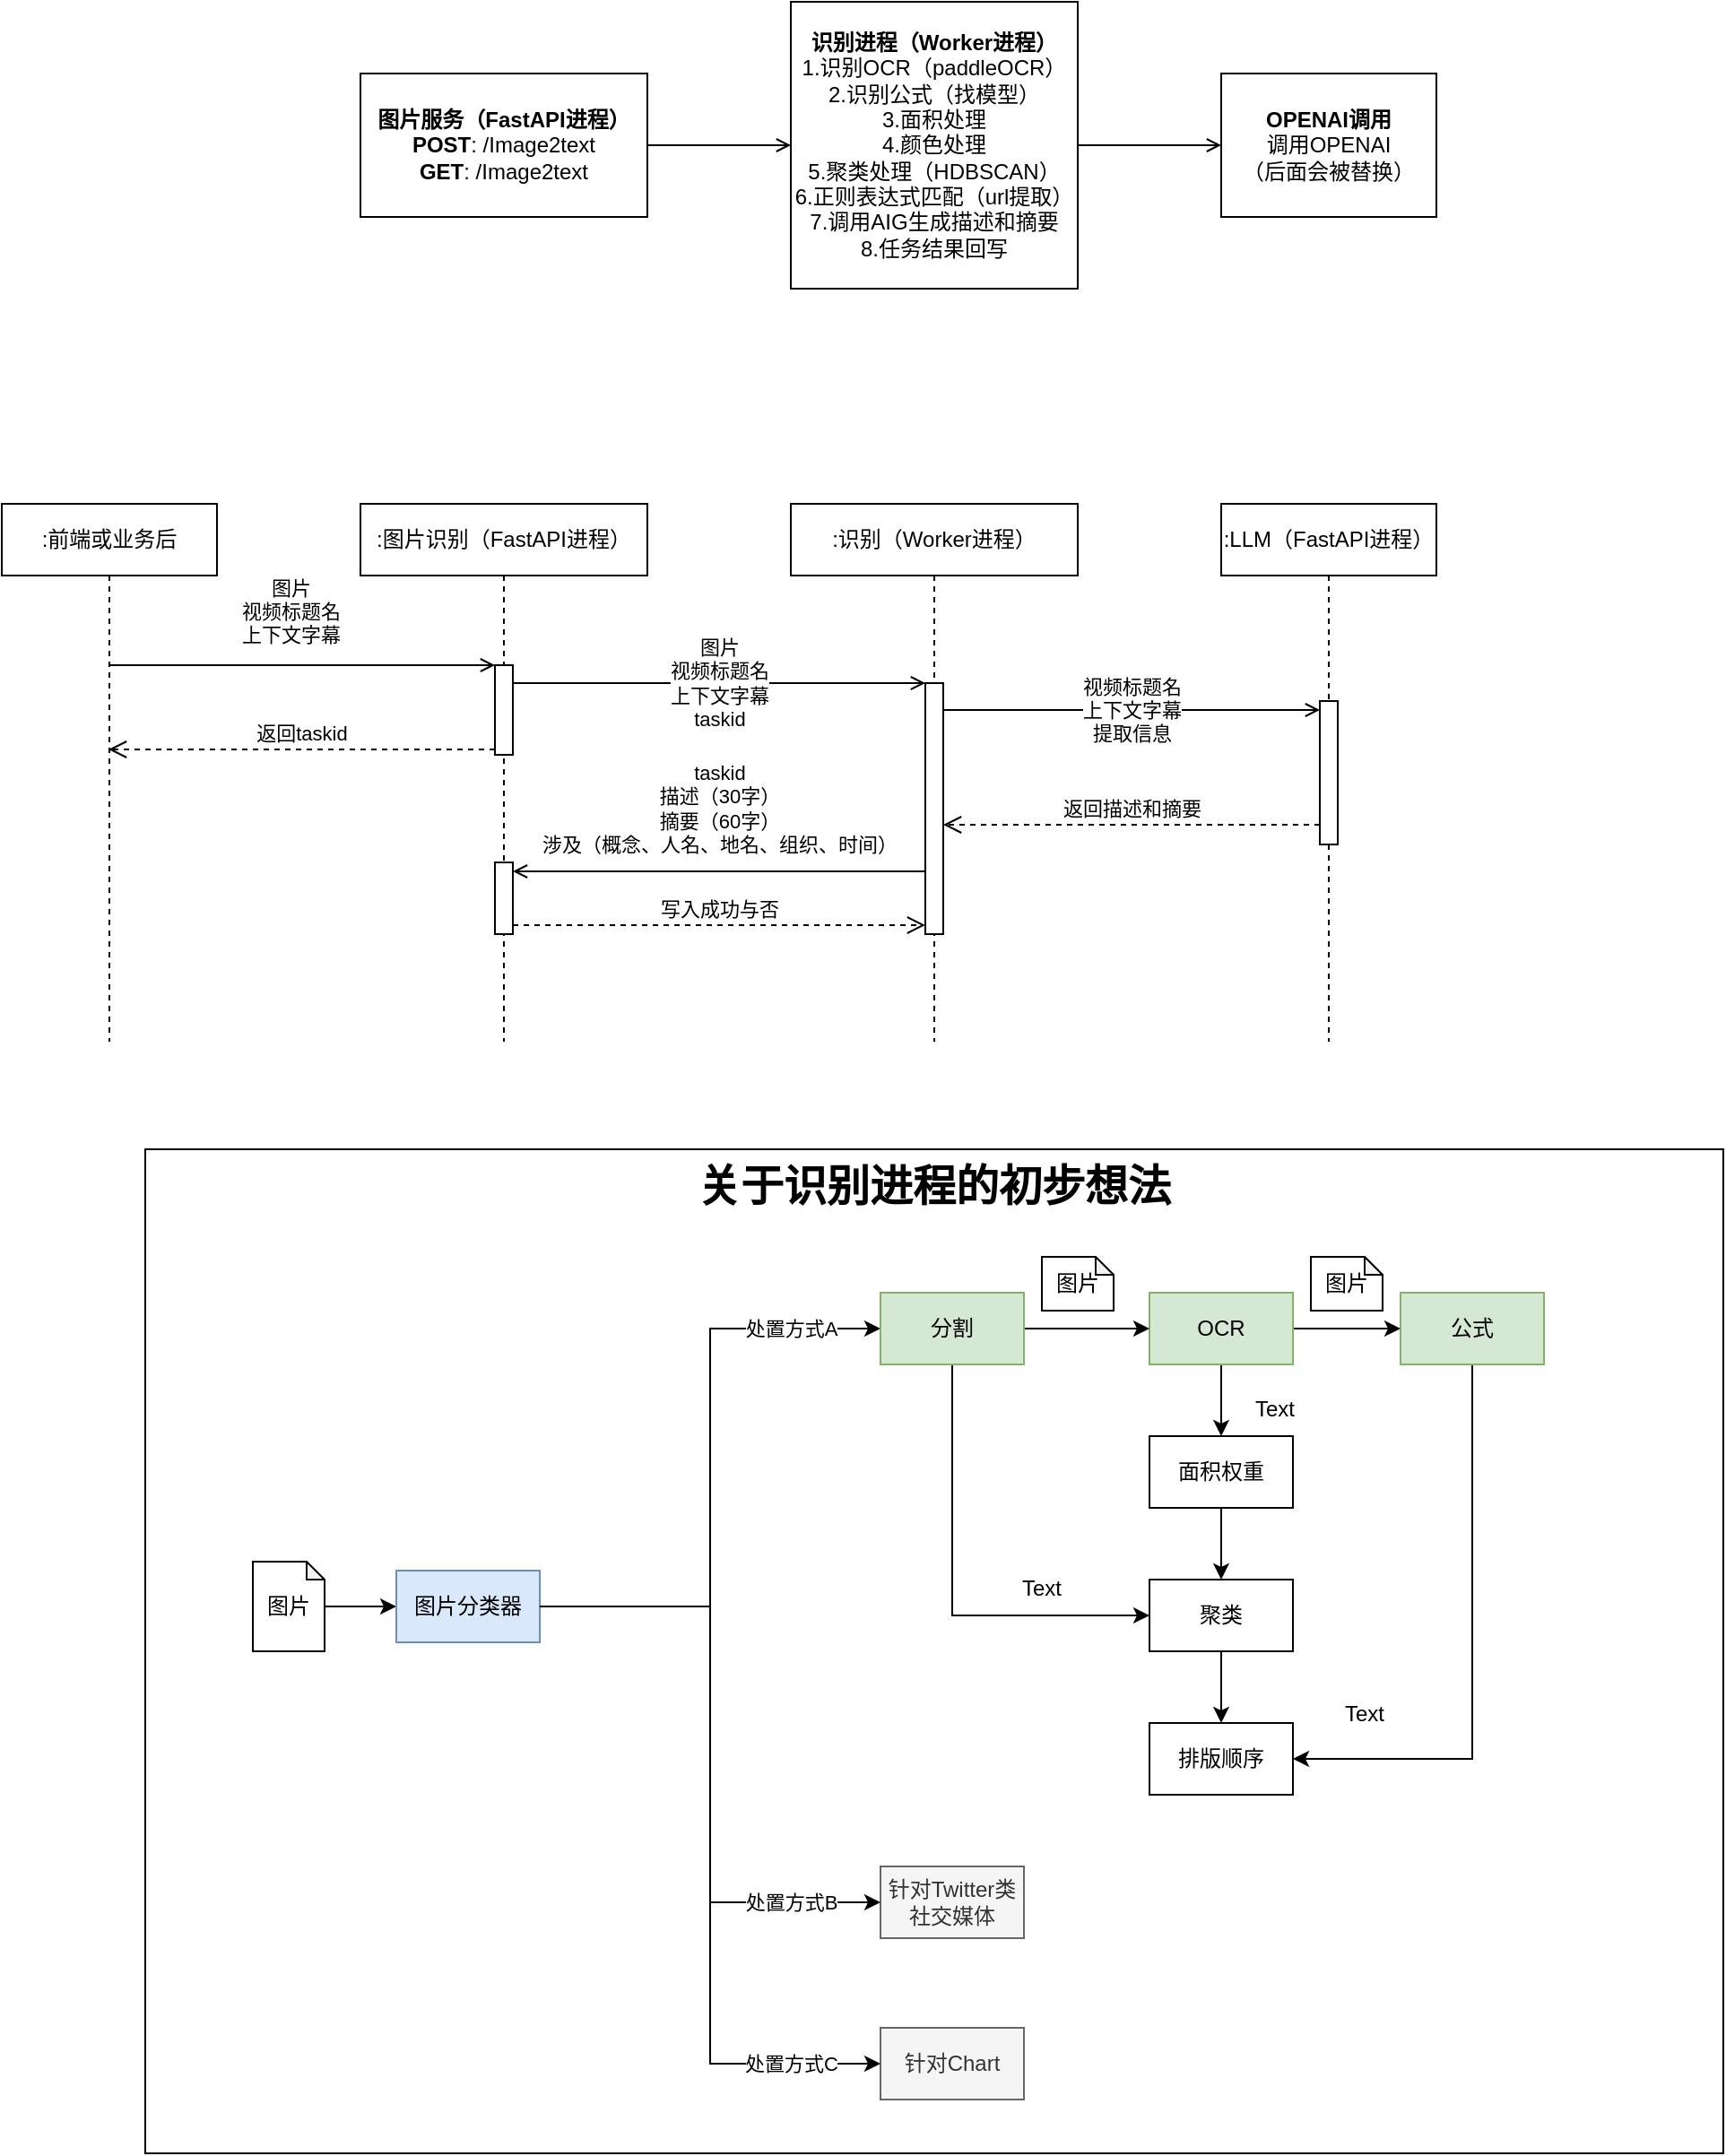 <mxfile version="22.0.4" type="device">
  <diagram name="第 1 页" id="AVD6z0hVR131wo2ENQGr">
    <mxGraphModel dx="1195" dy="632" grid="1" gridSize="10" guides="1" tooltips="1" connect="1" arrows="1" fold="1" page="1" pageScale="1" pageWidth="1169" pageHeight="827" math="0" shadow="0">
      <root>
        <mxCell id="0" />
        <mxCell id="1" parent="0" />
        <mxCell id="nQJphaKpAgBSZ4USIkuY-6" style="edgeStyle=orthogonalEdgeStyle;rounded=0;orthogonalLoop=1;jettySize=auto;html=1;endArrow=open;endFill=0;" parent="1" source="nQJphaKpAgBSZ4USIkuY-2" target="nQJphaKpAgBSZ4USIkuY-4" edge="1">
          <mxGeometry relative="1" as="geometry" />
        </mxCell>
        <mxCell id="nQJphaKpAgBSZ4USIkuY-2" value="&lt;b&gt;图片服务（FastAPI进程）&lt;/b&gt;&lt;br&gt;&lt;b&gt;POST&lt;/b&gt;: /Image2text&lt;br&gt;&lt;b&gt;GET&lt;/b&gt;: /Image2text" style="rounded=0;whiteSpace=wrap;html=1;" parent="1" vertex="1">
          <mxGeometry x="320" y="80" width="160" height="80" as="geometry" />
        </mxCell>
        <mxCell id="nQJphaKpAgBSZ4USIkuY-3" value="&lt;b&gt;OPENAI调用&lt;/b&gt;&lt;br&gt;调用OPENAI&lt;br&gt;（后面会被替换）" style="rounded=0;whiteSpace=wrap;html=1;" parent="1" vertex="1">
          <mxGeometry x="800" y="80" width="120" height="80" as="geometry" />
        </mxCell>
        <mxCell id="nQJphaKpAgBSZ4USIkuY-7" style="edgeStyle=orthogonalEdgeStyle;rounded=0;orthogonalLoop=1;jettySize=auto;html=1;entryX=0;entryY=0.5;entryDx=0;entryDy=0;endArrow=open;endFill=0;" parent="1" source="nQJphaKpAgBSZ4USIkuY-4" target="nQJphaKpAgBSZ4USIkuY-3" edge="1">
          <mxGeometry relative="1" as="geometry" />
        </mxCell>
        <mxCell id="nQJphaKpAgBSZ4USIkuY-4" value="&lt;b&gt;识别进程（Worker进程）&lt;/b&gt;&lt;br&gt;1.识别OCR（paddleOCR）&lt;br&gt;2.识别公式（找模型）&lt;br&gt;3.面积处理&lt;br&gt;4.颜色处理&lt;br&gt;5.聚类处理（HDBSCAN）&lt;br&gt;6.正则表达式匹配（url提取）&lt;br&gt;7.调用AIG生成描述和摘要&lt;br&gt;8.任务结果回写" style="rounded=0;whiteSpace=wrap;html=1;" parent="1" vertex="1">
          <mxGeometry x="560" y="40" width="160" height="160" as="geometry" />
        </mxCell>
        <mxCell id="nQJphaKpAgBSZ4USIkuY-5" value="图片&lt;br&gt;视频标题名&lt;br&gt;上下文字幕" style="endArrow=open;html=1;rounded=0;endFill=0;" parent="1" target="nQJphaKpAgBSZ4USIkuY-11" edge="1">
          <mxGeometry x="-0.063" y="30" width="50" height="50" relative="1" as="geometry">
            <mxPoint x="179.5" y="410" as="sourcePoint" />
            <mxPoint x="610" y="210" as="targetPoint" />
            <mxPoint as="offset" />
          </mxGeometry>
        </mxCell>
        <mxCell id="nQJphaKpAgBSZ4USIkuY-8" value=":前端或业务后" style="shape=umlLifeline;perimeter=lifelinePerimeter;whiteSpace=wrap;html=1;container=1;dropTarget=0;collapsible=0;recursiveResize=0;outlineConnect=0;portConstraint=eastwest;newEdgeStyle={&quot;curved&quot;:0,&quot;rounded&quot;:0};" parent="1" vertex="1">
          <mxGeometry x="120" y="320" width="120" height="300" as="geometry" />
        </mxCell>
        <mxCell id="nQJphaKpAgBSZ4USIkuY-9" value=":图片识别（FastAPI进程）" style="shape=umlLifeline;perimeter=lifelinePerimeter;whiteSpace=wrap;html=1;container=1;dropTarget=0;collapsible=0;recursiveResize=0;outlineConnect=0;portConstraint=eastwest;newEdgeStyle={&quot;curved&quot;:0,&quot;rounded&quot;:0};" parent="1" vertex="1">
          <mxGeometry x="320" y="320" width="160" height="300" as="geometry" />
        </mxCell>
        <mxCell id="nQJphaKpAgBSZ4USIkuY-11" value="" style="html=1;points=[[0,0,0,0,5],[0,1,0,0,-5],[1,0,0,0,5],[1,1,0,0,-5]];perimeter=orthogonalPerimeter;outlineConnect=0;targetShapes=umlLifeline;portConstraint=eastwest;newEdgeStyle={&quot;curved&quot;:0,&quot;rounded&quot;:0};" parent="nQJphaKpAgBSZ4USIkuY-9" vertex="1">
          <mxGeometry x="75" y="90" width="10" height="50" as="geometry" />
        </mxCell>
        <mxCell id="nQJphaKpAgBSZ4USIkuY-19" value="" style="html=1;points=[[0,0,0,0,5],[0,1,0,0,-5],[1,0,0,0,5],[1,1,0,0,-5]];perimeter=orthogonalPerimeter;outlineConnect=0;targetShapes=umlLifeline;portConstraint=eastwest;newEdgeStyle={&quot;curved&quot;:0,&quot;rounded&quot;:0};" parent="nQJphaKpAgBSZ4USIkuY-9" vertex="1">
          <mxGeometry x="75" y="200" width="10" height="40" as="geometry" />
        </mxCell>
        <mxCell id="nQJphaKpAgBSZ4USIkuY-10" value=":识别（Worker进程）" style="shape=umlLifeline;perimeter=lifelinePerimeter;whiteSpace=wrap;html=1;container=1;dropTarget=0;collapsible=0;recursiveResize=0;outlineConnect=0;portConstraint=eastwest;newEdgeStyle={&quot;curved&quot;:0,&quot;rounded&quot;:0};" parent="1" vertex="1">
          <mxGeometry x="560" y="320" width="160" height="300" as="geometry" />
        </mxCell>
        <mxCell id="nQJphaKpAgBSZ4USIkuY-12" value="" style="html=1;points=[[0,0,0,0,5],[0,1,0,0,-5],[1,0,0,0,5],[1,1,0,0,-5]];perimeter=orthogonalPerimeter;outlineConnect=0;targetShapes=umlLifeline;portConstraint=eastwest;newEdgeStyle={&quot;curved&quot;:0,&quot;rounded&quot;:0};" parent="nQJphaKpAgBSZ4USIkuY-10" vertex="1">
          <mxGeometry x="75" y="100" width="10" height="140" as="geometry" />
        </mxCell>
        <mxCell id="nQJphaKpAgBSZ4USIkuY-13" value="图片&lt;br&gt;视频标题名&lt;br&gt;上下文字幕&lt;br&gt;taskid" style="endArrow=open;html=1;rounded=0;endFill=0;" parent="1" edge="1">
          <mxGeometry width="50" height="50" relative="1" as="geometry">
            <mxPoint x="405" y="420" as="sourcePoint" />
            <mxPoint x="635" y="420" as="targetPoint" />
            <mxPoint as="offset" />
          </mxGeometry>
        </mxCell>
        <mxCell id="nQJphaKpAgBSZ4USIkuY-14" value="返回taskid" style="html=1;verticalAlign=bottom;endArrow=open;dashed=1;endSize=8;curved=0;rounded=0;" parent="1" edge="1">
          <mxGeometry relative="1" as="geometry">
            <mxPoint x="395" y="457" as="sourcePoint" />
            <mxPoint x="179.5" y="457" as="targetPoint" />
          </mxGeometry>
        </mxCell>
        <mxCell id="nQJphaKpAgBSZ4USIkuY-15" value=":LLM（FastAPI进程）" style="shape=umlLifeline;perimeter=lifelinePerimeter;whiteSpace=wrap;html=1;container=1;dropTarget=0;collapsible=0;recursiveResize=0;outlineConnect=0;portConstraint=eastwest;newEdgeStyle={&quot;curved&quot;:0,&quot;rounded&quot;:0};" parent="1" vertex="1">
          <mxGeometry x="800" y="320" width="120" height="300" as="geometry" />
        </mxCell>
        <mxCell id="nQJphaKpAgBSZ4USIkuY-16" value="" style="html=1;points=[[0,0,0,0,5],[0,1,0,0,-5],[1,0,0,0,5],[1,1,0,0,-5]];perimeter=orthogonalPerimeter;outlineConnect=0;targetShapes=umlLifeline;portConstraint=eastwest;newEdgeStyle={&quot;curved&quot;:0,&quot;rounded&quot;:0};" parent="nQJphaKpAgBSZ4USIkuY-15" vertex="1">
          <mxGeometry x="55" y="110" width="10" height="80" as="geometry" />
        </mxCell>
        <mxCell id="nQJphaKpAgBSZ4USIkuY-17" value="视频标题名&lt;br&gt;上下文字幕&lt;br&gt;提取信息" style="endArrow=open;html=1;rounded=0;endFill=0;entryX=0;entryY=0;entryDx=0;entryDy=5;entryPerimeter=0;" parent="1" source="nQJphaKpAgBSZ4USIkuY-12" target="nQJphaKpAgBSZ4USIkuY-16" edge="1">
          <mxGeometry width="50" height="50" relative="1" as="geometry">
            <mxPoint x="650" y="460" as="sourcePoint" />
            <mxPoint x="880" y="460" as="targetPoint" />
            <mxPoint as="offset" />
          </mxGeometry>
        </mxCell>
        <mxCell id="nQJphaKpAgBSZ4USIkuY-18" value="返回描述和摘要" style="html=1;verticalAlign=bottom;endArrow=open;dashed=1;endSize=8;curved=0;rounded=0;" parent="1" edge="1">
          <mxGeometry relative="1" as="geometry">
            <mxPoint x="855" y="499" as="sourcePoint" />
            <mxPoint x="645" y="499" as="targetPoint" />
          </mxGeometry>
        </mxCell>
        <mxCell id="nQJphaKpAgBSZ4USIkuY-20" value="taskid&lt;br&gt;描述（30字）&lt;br&gt;摘要（60字）&lt;br&gt;涉及（概念、人名、地名、组织、时间）&lt;br&gt;" style="endArrow=open;html=1;rounded=0;endFill=0;entryX=1;entryY=0;entryDx=0;entryDy=5;entryPerimeter=0;labelBackgroundColor=none;" parent="1" source="nQJphaKpAgBSZ4USIkuY-12" target="nQJphaKpAgBSZ4USIkuY-19" edge="1">
          <mxGeometry y="-35" width="50" height="50" relative="1" as="geometry">
            <mxPoint x="415" y="430" as="sourcePoint" />
            <mxPoint x="645" y="430" as="targetPoint" />
            <mxPoint as="offset" />
          </mxGeometry>
        </mxCell>
        <mxCell id="nQJphaKpAgBSZ4USIkuY-21" value="写入成功与否" style="html=1;verticalAlign=bottom;endArrow=open;dashed=1;endSize=8;curved=0;rounded=0;entryX=0;entryY=1;entryDx=0;entryDy=-5;entryPerimeter=0;" parent="1" source="nQJphaKpAgBSZ4USIkuY-19" target="nQJphaKpAgBSZ4USIkuY-12" edge="1">
          <mxGeometry relative="1" as="geometry">
            <mxPoint x="405" y="467" as="sourcePoint" />
            <mxPoint x="189.5" y="467" as="targetPoint" />
          </mxGeometry>
        </mxCell>
        <mxCell id="vgfMsCbYHIfPS9LNUYp5-1" value="&lt;b style=&quot;font-size: 24px;&quot;&gt;关于识别进程的初步想法&lt;/b&gt;" style="rounded=0;whiteSpace=wrap;html=1;verticalAlign=top;fontSize=24;" vertex="1" parent="1">
          <mxGeometry x="200" y="680" width="880" height="560" as="geometry" />
        </mxCell>
        <mxCell id="vgfMsCbYHIfPS9LNUYp5-6" style="edgeStyle=orthogonalEdgeStyle;rounded=0;orthogonalLoop=1;jettySize=auto;html=1;entryX=0;entryY=0.5;entryDx=0;entryDy=0;" edge="1" parent="1" source="vgfMsCbYHIfPS9LNUYp5-2" target="vgfMsCbYHIfPS9LNUYp5-4">
          <mxGeometry relative="1" as="geometry" />
        </mxCell>
        <mxCell id="vgfMsCbYHIfPS9LNUYp5-9" style="edgeStyle=orthogonalEdgeStyle;rounded=0;orthogonalLoop=1;jettySize=auto;html=1;entryX=0.5;entryY=0;entryDx=0;entryDy=0;" edge="1" parent="1" source="vgfMsCbYHIfPS9LNUYp5-2" target="vgfMsCbYHIfPS9LNUYp5-10">
          <mxGeometry relative="1" as="geometry">
            <mxPoint x="800" y="850" as="targetPoint" />
          </mxGeometry>
        </mxCell>
        <mxCell id="vgfMsCbYHIfPS9LNUYp5-2" value="OCR" style="rounded=0;whiteSpace=wrap;html=1;fillColor=#d5e8d4;strokeColor=#82b366;" vertex="1" parent="1">
          <mxGeometry x="760" y="760" width="80" height="40" as="geometry" />
        </mxCell>
        <mxCell id="vgfMsCbYHIfPS9LNUYp5-5" style="edgeStyle=orthogonalEdgeStyle;rounded=0;orthogonalLoop=1;jettySize=auto;html=1;" edge="1" parent="1" source="vgfMsCbYHIfPS9LNUYp5-7" target="vgfMsCbYHIfPS9LNUYp5-2">
          <mxGeometry relative="1" as="geometry" />
        </mxCell>
        <mxCell id="vgfMsCbYHIfPS9LNUYp5-3" value="图片" style="shape=note;whiteSpace=wrap;html=1;backgroundOutline=1;darkOpacity=0.05;size=10;" vertex="1" parent="1">
          <mxGeometry x="260" y="910" width="40" height="50" as="geometry" />
        </mxCell>
        <mxCell id="vgfMsCbYHIfPS9LNUYp5-15" style="edgeStyle=orthogonalEdgeStyle;rounded=0;orthogonalLoop=1;jettySize=auto;html=1;entryX=1;entryY=0.5;entryDx=0;entryDy=0;exitX=0.5;exitY=1;exitDx=0;exitDy=0;" edge="1" parent="1" source="vgfMsCbYHIfPS9LNUYp5-4" target="vgfMsCbYHIfPS9LNUYp5-13">
          <mxGeometry relative="1" as="geometry" />
        </mxCell>
        <mxCell id="vgfMsCbYHIfPS9LNUYp5-4" value="公式" style="rounded=0;whiteSpace=wrap;html=1;fillColor=#d5e8d4;strokeColor=#82b366;" vertex="1" parent="1">
          <mxGeometry x="900" y="760" width="80" height="40" as="geometry" />
        </mxCell>
        <mxCell id="vgfMsCbYHIfPS9LNUYp5-12" style="edgeStyle=orthogonalEdgeStyle;rounded=0;orthogonalLoop=1;jettySize=auto;html=1;entryX=0.5;entryY=0;entryDx=0;entryDy=0;" edge="1" parent="1" source="vgfMsCbYHIfPS9LNUYp5-10" target="vgfMsCbYHIfPS9LNUYp5-11">
          <mxGeometry relative="1" as="geometry" />
        </mxCell>
        <mxCell id="vgfMsCbYHIfPS9LNUYp5-10" value="面积权重" style="rounded=0;whiteSpace=wrap;html=1;" vertex="1" parent="1">
          <mxGeometry x="760" y="840" width="80" height="40" as="geometry" />
        </mxCell>
        <mxCell id="vgfMsCbYHIfPS9LNUYp5-14" style="edgeStyle=orthogonalEdgeStyle;rounded=0;orthogonalLoop=1;jettySize=auto;html=1;entryX=0.5;entryY=0;entryDx=0;entryDy=0;" edge="1" parent="1" source="vgfMsCbYHIfPS9LNUYp5-11" target="vgfMsCbYHIfPS9LNUYp5-13">
          <mxGeometry relative="1" as="geometry" />
        </mxCell>
        <mxCell id="vgfMsCbYHIfPS9LNUYp5-11" value="聚类" style="rounded=0;whiteSpace=wrap;html=1;" vertex="1" parent="1">
          <mxGeometry x="760" y="920" width="80" height="40" as="geometry" />
        </mxCell>
        <mxCell id="vgfMsCbYHIfPS9LNUYp5-13" value="排版顺序" style="rounded=0;whiteSpace=wrap;html=1;" vertex="1" parent="1">
          <mxGeometry x="760" y="1000" width="80" height="40" as="geometry" />
        </mxCell>
        <mxCell id="vgfMsCbYHIfPS9LNUYp5-16" value="处置方式A" style="edgeStyle=orthogonalEdgeStyle;rounded=0;orthogonalLoop=1;jettySize=auto;html=1;entryX=0;entryY=0.5;entryDx=0;entryDy=0;" edge="1" parent="1" source="vgfMsCbYHIfPS9LNUYp5-18" target="vgfMsCbYHIfPS9LNUYp5-7">
          <mxGeometry x="0.71" relative="1" as="geometry">
            <mxPoint x="320" y="780" as="sourcePoint" />
            <mxPoint x="480" y="780" as="targetPoint" />
            <mxPoint as="offset" />
          </mxGeometry>
        </mxCell>
        <mxCell id="vgfMsCbYHIfPS9LNUYp5-17" style="edgeStyle=orthogonalEdgeStyle;rounded=0;orthogonalLoop=1;jettySize=auto;html=1;entryX=0;entryY=0.5;entryDx=0;entryDy=0;exitX=0.5;exitY=1;exitDx=0;exitDy=0;" edge="1" parent="1" source="vgfMsCbYHIfPS9LNUYp5-7" target="vgfMsCbYHIfPS9LNUYp5-11">
          <mxGeometry relative="1" as="geometry" />
        </mxCell>
        <mxCell id="vgfMsCbYHIfPS9LNUYp5-7" value="分割" style="rounded=0;whiteSpace=wrap;html=1;fillColor=#d5e8d4;strokeColor=#82b366;" vertex="1" parent="1">
          <mxGeometry x="610" y="760" width="80" height="40" as="geometry" />
        </mxCell>
        <mxCell id="vgfMsCbYHIfPS9LNUYp5-19" value="" style="edgeStyle=orthogonalEdgeStyle;rounded=0;orthogonalLoop=1;jettySize=auto;html=1;" edge="1" parent="1" source="vgfMsCbYHIfPS9LNUYp5-3" target="vgfMsCbYHIfPS9LNUYp5-18">
          <mxGeometry relative="1" as="geometry">
            <mxPoint x="300" y="935" as="sourcePoint" />
            <mxPoint x="540" y="935" as="targetPoint" />
          </mxGeometry>
        </mxCell>
        <mxCell id="vgfMsCbYHIfPS9LNUYp5-18" value="图片分类器" style="rounded=0;whiteSpace=wrap;html=1;fillColor=#dae8fc;strokeColor=#6c8ebf;" vertex="1" parent="1">
          <mxGeometry x="340" y="915" width="80" height="40" as="geometry" />
        </mxCell>
        <mxCell id="vgfMsCbYHIfPS9LNUYp5-20" value="针对Twitter类社交媒体" style="rounded=0;whiteSpace=wrap;html=1;fillColor=#f5f5f5;fontColor=#333333;strokeColor=#666666;" vertex="1" parent="1">
          <mxGeometry x="610" y="1080" width="80" height="40" as="geometry" />
        </mxCell>
        <mxCell id="vgfMsCbYHIfPS9LNUYp5-21" value="处置方式B" style="edgeStyle=orthogonalEdgeStyle;rounded=0;orthogonalLoop=1;jettySize=auto;html=1;entryX=0;entryY=0.5;entryDx=0;entryDy=0;exitX=1;exitY=0.5;exitDx=0;exitDy=0;" edge="1" parent="1" source="vgfMsCbYHIfPS9LNUYp5-18" target="vgfMsCbYHIfPS9LNUYp5-20">
          <mxGeometry x="0.718" relative="1" as="geometry">
            <mxPoint x="450" y="790" as="sourcePoint" />
            <mxPoint x="570" y="790" as="targetPoint" />
            <mxPoint as="offset" />
          </mxGeometry>
        </mxCell>
        <mxCell id="vgfMsCbYHIfPS9LNUYp5-23" value="图片" style="shape=note;whiteSpace=wrap;html=1;backgroundOutline=1;darkOpacity=0.05;size=10;" vertex="1" parent="1">
          <mxGeometry x="700" y="740" width="40" height="30" as="geometry" />
        </mxCell>
        <mxCell id="vgfMsCbYHIfPS9LNUYp5-24" value="图片" style="shape=note;whiteSpace=wrap;html=1;backgroundOutline=1;darkOpacity=0.05;size=10;" vertex="1" parent="1">
          <mxGeometry x="850" y="740" width="40" height="30" as="geometry" />
        </mxCell>
        <mxCell id="vgfMsCbYHIfPS9LNUYp5-25" value="针对Chart" style="rounded=0;whiteSpace=wrap;html=1;fillColor=#f5f5f5;fontColor=#333333;strokeColor=#666666;" vertex="1" parent="1">
          <mxGeometry x="610" y="1170" width="80" height="40" as="geometry" />
        </mxCell>
        <mxCell id="vgfMsCbYHIfPS9LNUYp5-26" value="处置方式C" style="edgeStyle=orthogonalEdgeStyle;rounded=0;orthogonalLoop=1;jettySize=auto;html=1;entryX=0;entryY=0.5;entryDx=0;entryDy=0;exitX=1;exitY=0.5;exitDx=0;exitDy=0;" edge="1" parent="1" source="vgfMsCbYHIfPS9LNUYp5-18" target="vgfMsCbYHIfPS9LNUYp5-25">
          <mxGeometry x="0.775" relative="1" as="geometry">
            <mxPoint x="430" y="945" as="sourcePoint" />
            <mxPoint x="570" y="1110" as="targetPoint" />
            <mxPoint as="offset" />
          </mxGeometry>
        </mxCell>
        <mxCell id="vgfMsCbYHIfPS9LNUYp5-27" value="Text" style="text;html=1;strokeColor=none;fillColor=none;align=center;verticalAlign=middle;whiteSpace=wrap;rounded=0;" vertex="1" parent="1">
          <mxGeometry x="670" y="910" width="60" height="30" as="geometry" />
        </mxCell>
        <mxCell id="vgfMsCbYHIfPS9LNUYp5-28" value="Text" style="text;html=1;strokeColor=none;fillColor=none;align=center;verticalAlign=middle;whiteSpace=wrap;rounded=0;" vertex="1" parent="1">
          <mxGeometry x="800" y="810" width="60" height="30" as="geometry" />
        </mxCell>
        <mxCell id="vgfMsCbYHIfPS9LNUYp5-29" value="Text" style="text;html=1;strokeColor=none;fillColor=none;align=center;verticalAlign=middle;whiteSpace=wrap;rounded=0;" vertex="1" parent="1">
          <mxGeometry x="850" y="980" width="60" height="30" as="geometry" />
        </mxCell>
      </root>
    </mxGraphModel>
  </diagram>
</mxfile>
